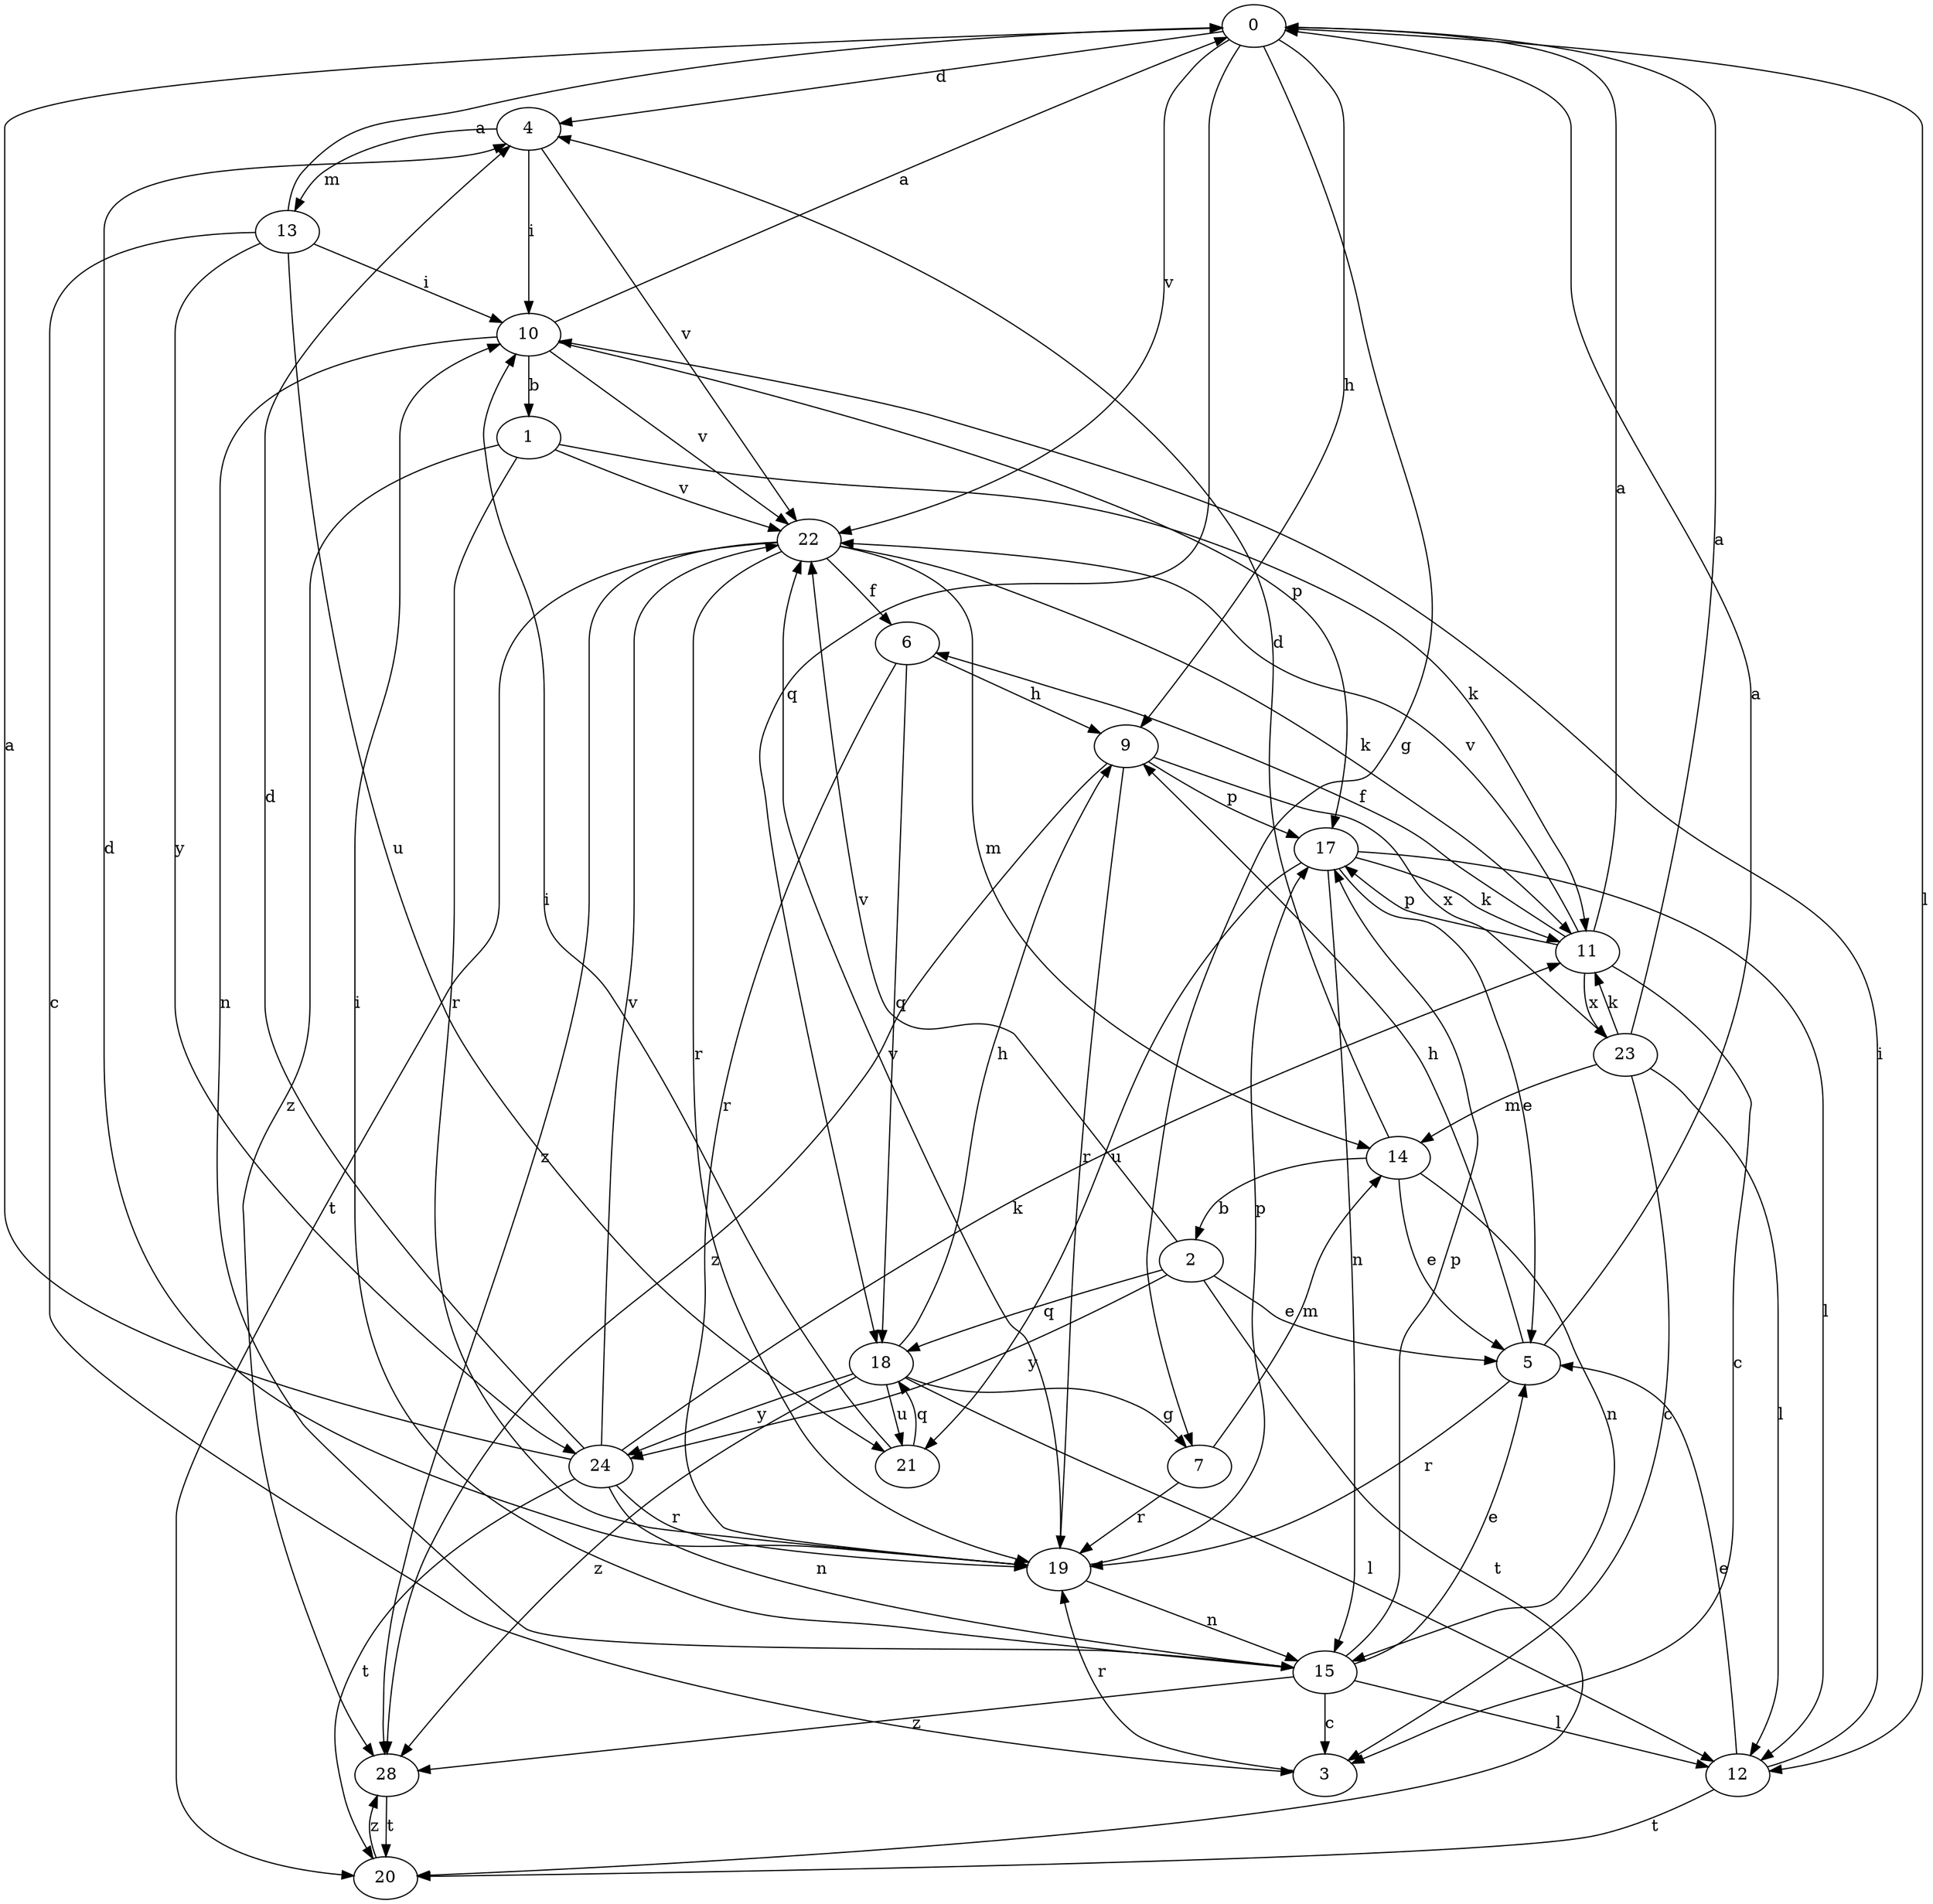 strict digraph  {
0;
1;
2;
3;
4;
5;
6;
7;
9;
10;
11;
12;
13;
14;
15;
17;
18;
19;
20;
21;
22;
23;
24;
28;
0 -> 4  [label=d];
0 -> 7  [label=g];
0 -> 9  [label=h];
0 -> 12  [label=l];
0 -> 18  [label=q];
0 -> 22  [label=v];
1 -> 11  [label=k];
1 -> 19  [label=r];
1 -> 22  [label=v];
1 -> 28  [label=z];
2 -> 5  [label=e];
2 -> 18  [label=q];
2 -> 20  [label=t];
2 -> 22  [label=v];
2 -> 24  [label=y];
3 -> 19  [label=r];
4 -> 10  [label=i];
4 -> 13  [label=m];
4 -> 22  [label=v];
5 -> 0  [label=a];
5 -> 9  [label=h];
5 -> 19  [label=r];
6 -> 9  [label=h];
6 -> 18  [label=q];
6 -> 19  [label=r];
7 -> 14  [label=m];
7 -> 19  [label=r];
9 -> 17  [label=p];
9 -> 19  [label=r];
9 -> 23  [label=x];
9 -> 28  [label=z];
10 -> 0  [label=a];
10 -> 1  [label=b];
10 -> 15  [label=n];
10 -> 17  [label=p];
10 -> 22  [label=v];
11 -> 0  [label=a];
11 -> 3  [label=c];
11 -> 6  [label=f];
11 -> 17  [label=p];
11 -> 22  [label=v];
11 -> 23  [label=x];
12 -> 5  [label=e];
12 -> 10  [label=i];
12 -> 20  [label=t];
13 -> 0  [label=a];
13 -> 3  [label=c];
13 -> 10  [label=i];
13 -> 21  [label=u];
13 -> 24  [label=y];
14 -> 2  [label=b];
14 -> 4  [label=d];
14 -> 5  [label=e];
14 -> 15  [label=n];
15 -> 3  [label=c];
15 -> 5  [label=e];
15 -> 10  [label=i];
15 -> 12  [label=l];
15 -> 17  [label=p];
15 -> 28  [label=z];
17 -> 5  [label=e];
17 -> 11  [label=k];
17 -> 12  [label=l];
17 -> 15  [label=n];
17 -> 21  [label=u];
18 -> 7  [label=g];
18 -> 9  [label=h];
18 -> 12  [label=l];
18 -> 21  [label=u];
18 -> 24  [label=y];
18 -> 28  [label=z];
19 -> 4  [label=d];
19 -> 15  [label=n];
19 -> 17  [label=p];
19 -> 22  [label=v];
20 -> 28  [label=z];
21 -> 10  [label=i];
21 -> 18  [label=q];
22 -> 6  [label=f];
22 -> 11  [label=k];
22 -> 14  [label=m];
22 -> 19  [label=r];
22 -> 20  [label=t];
22 -> 28  [label=z];
23 -> 0  [label=a];
23 -> 3  [label=c];
23 -> 11  [label=k];
23 -> 12  [label=l];
23 -> 14  [label=m];
24 -> 0  [label=a];
24 -> 4  [label=d];
24 -> 11  [label=k];
24 -> 15  [label=n];
24 -> 19  [label=r];
24 -> 20  [label=t];
24 -> 22  [label=v];
28 -> 20  [label=t];
}
